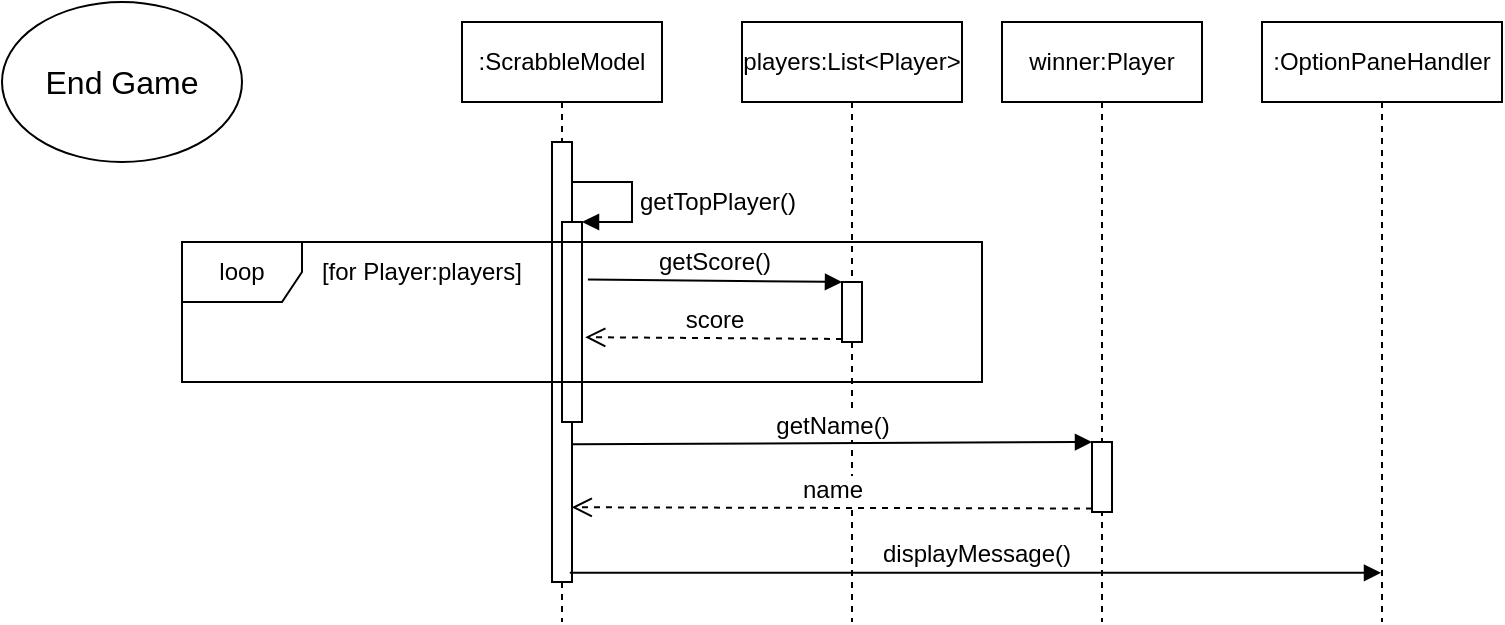 <mxfile version="15.5.4" type="embed"><diagram id="6vZArWsuG8NKM5YR7WvF" name="Page-1"><mxGraphModel dx="649" dy="344" grid="1" gridSize="10" guides="1" tooltips="1" connect="1" arrows="1" fold="1" page="1" pageScale="1" pageWidth="850" pageHeight="1100" math="0" shadow="0"><root><mxCell id="0"/><mxCell id="1" parent="0"/><mxCell id="2" value=":ScrabbleModel" style="shape=umlLifeline;perimeter=lifelinePerimeter;whiteSpace=wrap;html=1;container=1;collapsible=0;recursiveResize=0;outlineConnect=0;" vertex="1" parent="1"><mxGeometry x="250" y="30" width="100" height="300" as="geometry"/></mxCell><mxCell id="5" value="" style="html=1;points=[];perimeter=orthogonalPerimeter;" vertex="1" parent="2"><mxGeometry x="45" y="60" width="10" height="220" as="geometry"/></mxCell><mxCell id="7" value="" style="html=1;points=[];perimeter=orthogonalPerimeter;fontSize=18;" vertex="1" parent="2"><mxGeometry x="50" y="100" width="10" height="100" as="geometry"/></mxCell><mxCell id="8" value="&lt;font style=&quot;font-size: 12px&quot;&gt;getTopPlayer()&lt;/font&gt;" style="edgeStyle=orthogonalEdgeStyle;html=1;align=left;spacingLeft=2;endArrow=block;rounded=0;entryX=1;entryY=0;fontSize=18;" edge="1" target="7" parent="2"><mxGeometry relative="1" as="geometry"><mxPoint x="55" y="80" as="sourcePoint"/><Array as="points"><mxPoint x="85" y="80"/></Array></mxGeometry></mxCell><mxCell id="6" value="&lt;font size=&quot;3&quot;&gt;End Game&lt;/font&gt;" style="ellipse;whiteSpace=wrap;html=1;" vertex="1" parent="1"><mxGeometry x="20" y="20" width="120" height="80" as="geometry"/></mxCell><mxCell id="9" value="players:List&amp;lt;Player&amp;gt;" style="shape=umlLifeline;perimeter=lifelinePerimeter;whiteSpace=wrap;html=1;container=1;collapsible=0;recursiveResize=0;outlineConnect=0;fontSize=12;" vertex="1" parent="1"><mxGeometry x="390" y="30" width="110" height="300" as="geometry"/></mxCell><mxCell id="12" value="" style="html=1;points=[];perimeter=orthogonalPerimeter;fontSize=12;" vertex="1" parent="9"><mxGeometry x="50" y="130" width="10" height="30" as="geometry"/></mxCell><mxCell id="10" value="loop" style="shape=umlFrame;whiteSpace=wrap;html=1;fontSize=12;" vertex="1" parent="1"><mxGeometry x="110" y="140" width="400" height="70" as="geometry"/></mxCell><mxCell id="11" value="[for Player:players]" style="text;html=1;strokeColor=none;fillColor=none;align=center;verticalAlign=middle;whiteSpace=wrap;rounded=0;fontSize=12;" vertex="1" parent="1"><mxGeometry x="170" y="140" width="120" height="30" as="geometry"/></mxCell><mxCell id="13" value="getScore()" style="html=1;verticalAlign=bottom;endArrow=block;rounded=0;fontSize=12;exitX=1.295;exitY=0.287;exitDx=0;exitDy=0;exitPerimeter=0;" edge="1" target="12" parent="1" source="7"><mxGeometry relative="1" as="geometry"><mxPoint x="405" y="130" as="sourcePoint"/></mxGeometry></mxCell><mxCell id="14" value="score" style="html=1;verticalAlign=bottom;endArrow=open;dashed=1;endSize=8;exitX=0;exitY=0.95;rounded=0;fontSize=12;entryX=1.16;entryY=0.576;entryDx=0;entryDy=0;entryPerimeter=0;" edge="1" source="12" parent="1" target="7"><mxGeometry relative="1" as="geometry"><mxPoint x="405" y="206" as="targetPoint"/></mxGeometry></mxCell><mxCell id="15" value=":OptionPaneHandler" style="shape=umlLifeline;perimeter=lifelinePerimeter;whiteSpace=wrap;html=1;container=1;collapsible=0;recursiveResize=0;outlineConnect=0;fontSize=12;" vertex="1" parent="1"><mxGeometry x="650" y="30" width="120" height="300" as="geometry"/></mxCell><mxCell id="16" value="displayMessage()" style="html=1;verticalAlign=bottom;endArrow=block;rounded=0;fontSize=12;exitX=0.89;exitY=0.979;exitDx=0;exitDy=0;exitPerimeter=0;" edge="1" parent="1" source="5" target="15"><mxGeometry width="80" relative="1" as="geometry"><mxPoint x="305" y="250" as="sourcePoint"/><mxPoint x="385" y="250" as="targetPoint"/></mxGeometry></mxCell><mxCell id="19" value="name" style="html=1;verticalAlign=bottom;endArrow=open;dashed=1;endSize=8;exitX=0;exitY=0.95;rounded=0;fontSize=12;entryX=0.986;entryY=0.762;entryDx=0;entryDy=0;entryPerimeter=0;" edge="1" source="17" parent="1"><mxGeometry relative="1" as="geometry"><mxPoint x="304.86" y="272.64" as="targetPoint"/></mxGeometry></mxCell><mxCell id="18" value="getName()" style="html=1;verticalAlign=bottom;endArrow=block;entryX=0;entryY=0;rounded=0;fontSize=12;exitX=1.033;exitY=0.687;exitDx=0;exitDy=0;exitPerimeter=0;" edge="1" target="17" parent="1" source="5"><mxGeometry relative="1" as="geometry"><mxPoint x="307.24" y="252.62" as="sourcePoint"/></mxGeometry></mxCell><mxCell id="20" value="winner:Player" style="shape=umlLifeline;perimeter=lifelinePerimeter;whiteSpace=wrap;html=1;container=1;collapsible=0;recursiveResize=0;outlineConnect=0;fontSize=12;" vertex="1" parent="1"><mxGeometry x="520" y="30" width="100" height="300" as="geometry"/></mxCell><mxCell id="17" value="" style="html=1;points=[];perimeter=orthogonalPerimeter;fontSize=12;" vertex="1" parent="20"><mxGeometry x="45" y="210" width="10" height="35" as="geometry"/></mxCell></root></mxGraphModel></diagram></mxfile>